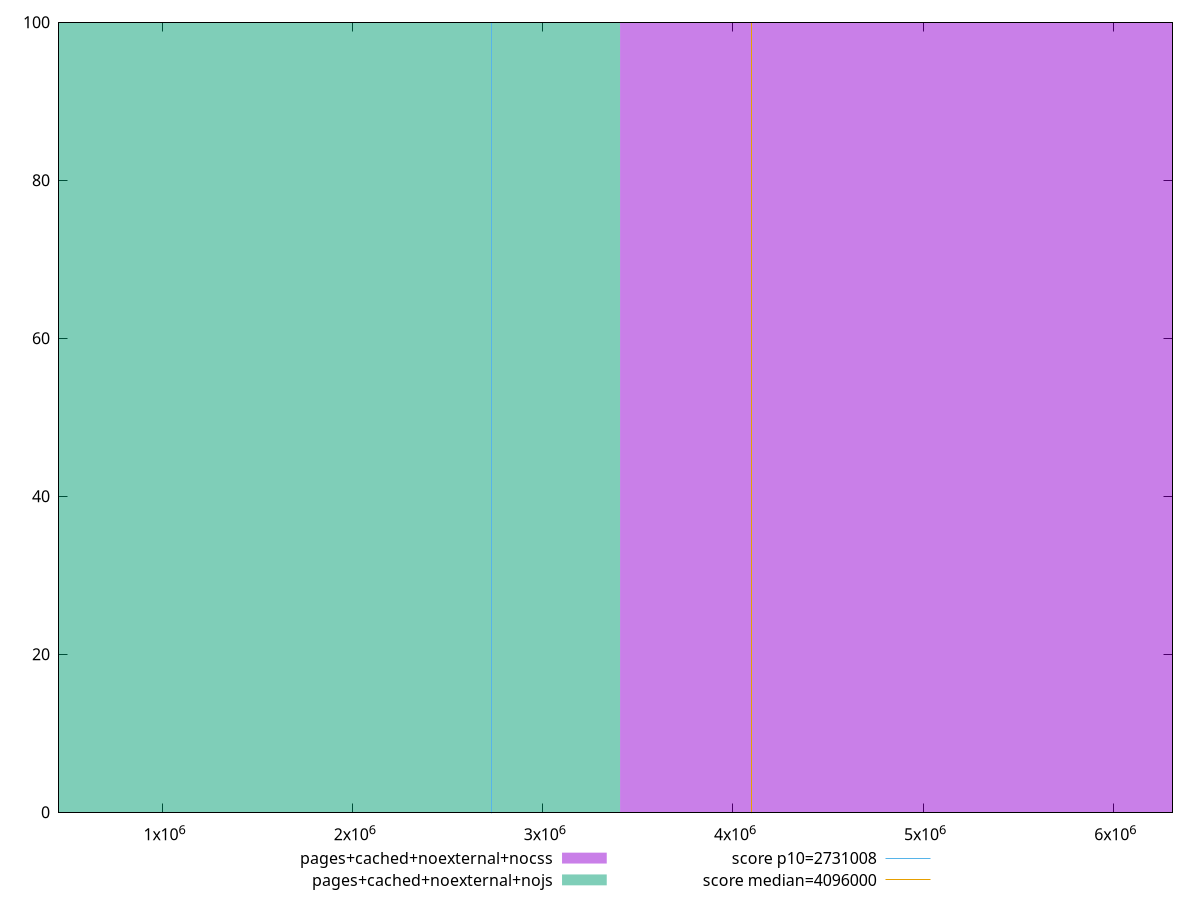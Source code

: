 reset

$pagesCachedNoexternalNocss <<EOF
6812446.3090192685 100
EOF

$pagesCachedNoexternalNojs <<EOF
0 100
EOF

set key outside below
set boxwidth 6812446.3090192685
set xrange [455561:6311591]
set yrange [0:100]
set trange [0:100]
set style fill transparent solid 0.5 noborder

set parametric
set terminal svg size 640, 500 enhanced background rgb 'white'
set output "report_00007_2020-12-11T15:55:29.892Z/total-byte-weight/comparison/histogram/9_vs_10.svg"

plot $pagesCachedNoexternalNocss title "pages+cached+noexternal+nocss" with boxes, \
     $pagesCachedNoexternalNojs title "pages+cached+noexternal+nojs" with boxes, \
     2731008,t title "score p10=2731008", \
     4096000,t title "score median=4096000"

reset
